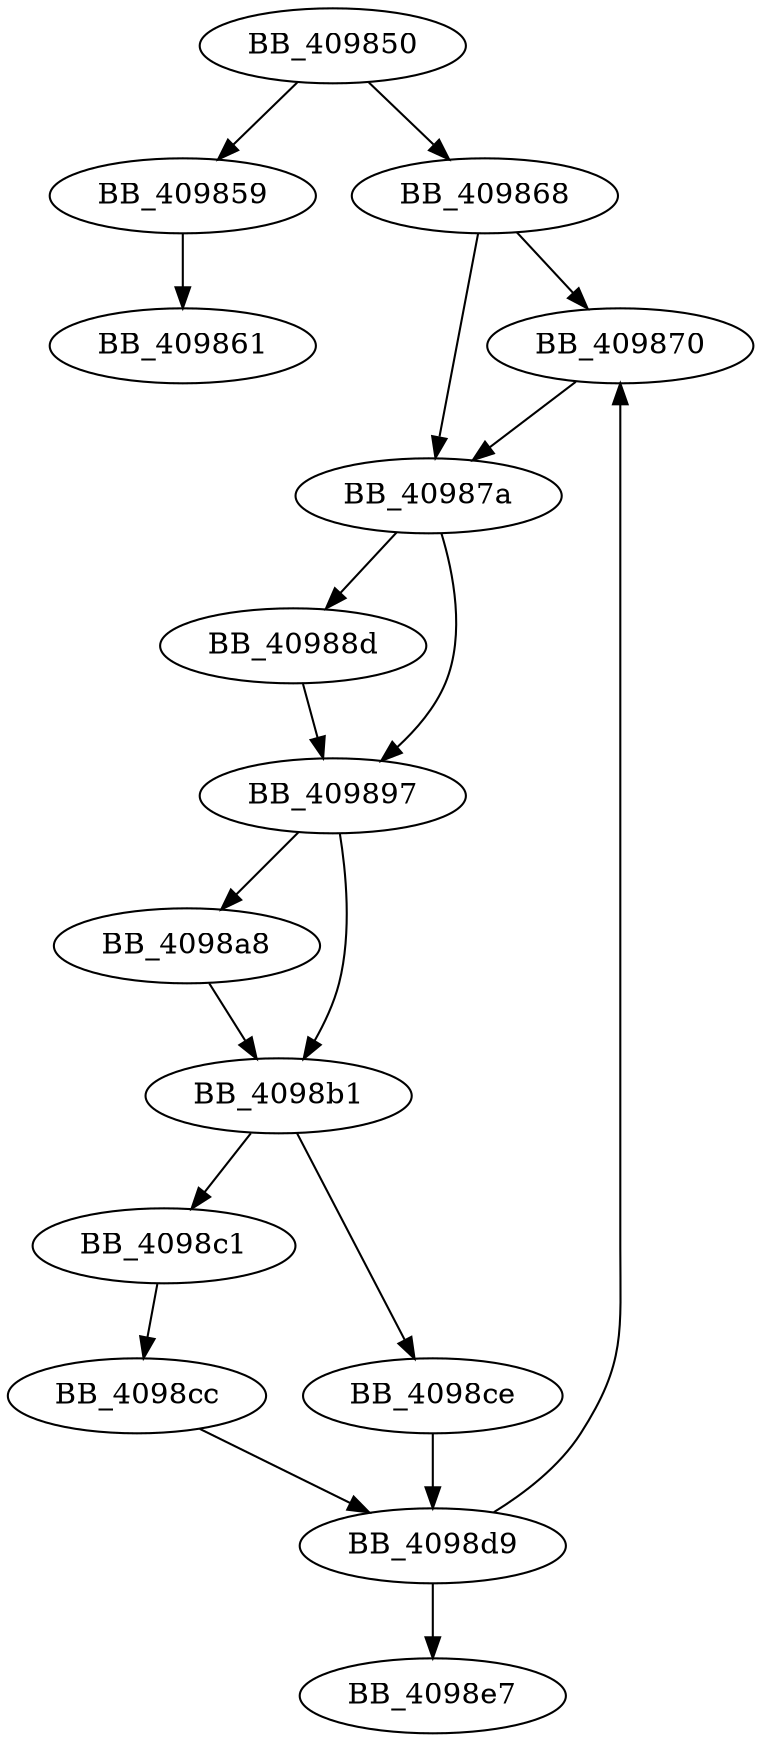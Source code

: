DiGraph sub_409850{
BB_409850->BB_409859
BB_409850->BB_409868
BB_409859->BB_409861
BB_409868->BB_409870
BB_409868->BB_40987a
BB_409870->BB_40987a
BB_40987a->BB_40988d
BB_40987a->BB_409897
BB_40988d->BB_409897
BB_409897->BB_4098a8
BB_409897->BB_4098b1
BB_4098a8->BB_4098b1
BB_4098b1->BB_4098c1
BB_4098b1->BB_4098ce
BB_4098c1->BB_4098cc
BB_4098cc->BB_4098d9
BB_4098ce->BB_4098d9
BB_4098d9->BB_409870
BB_4098d9->BB_4098e7
}
